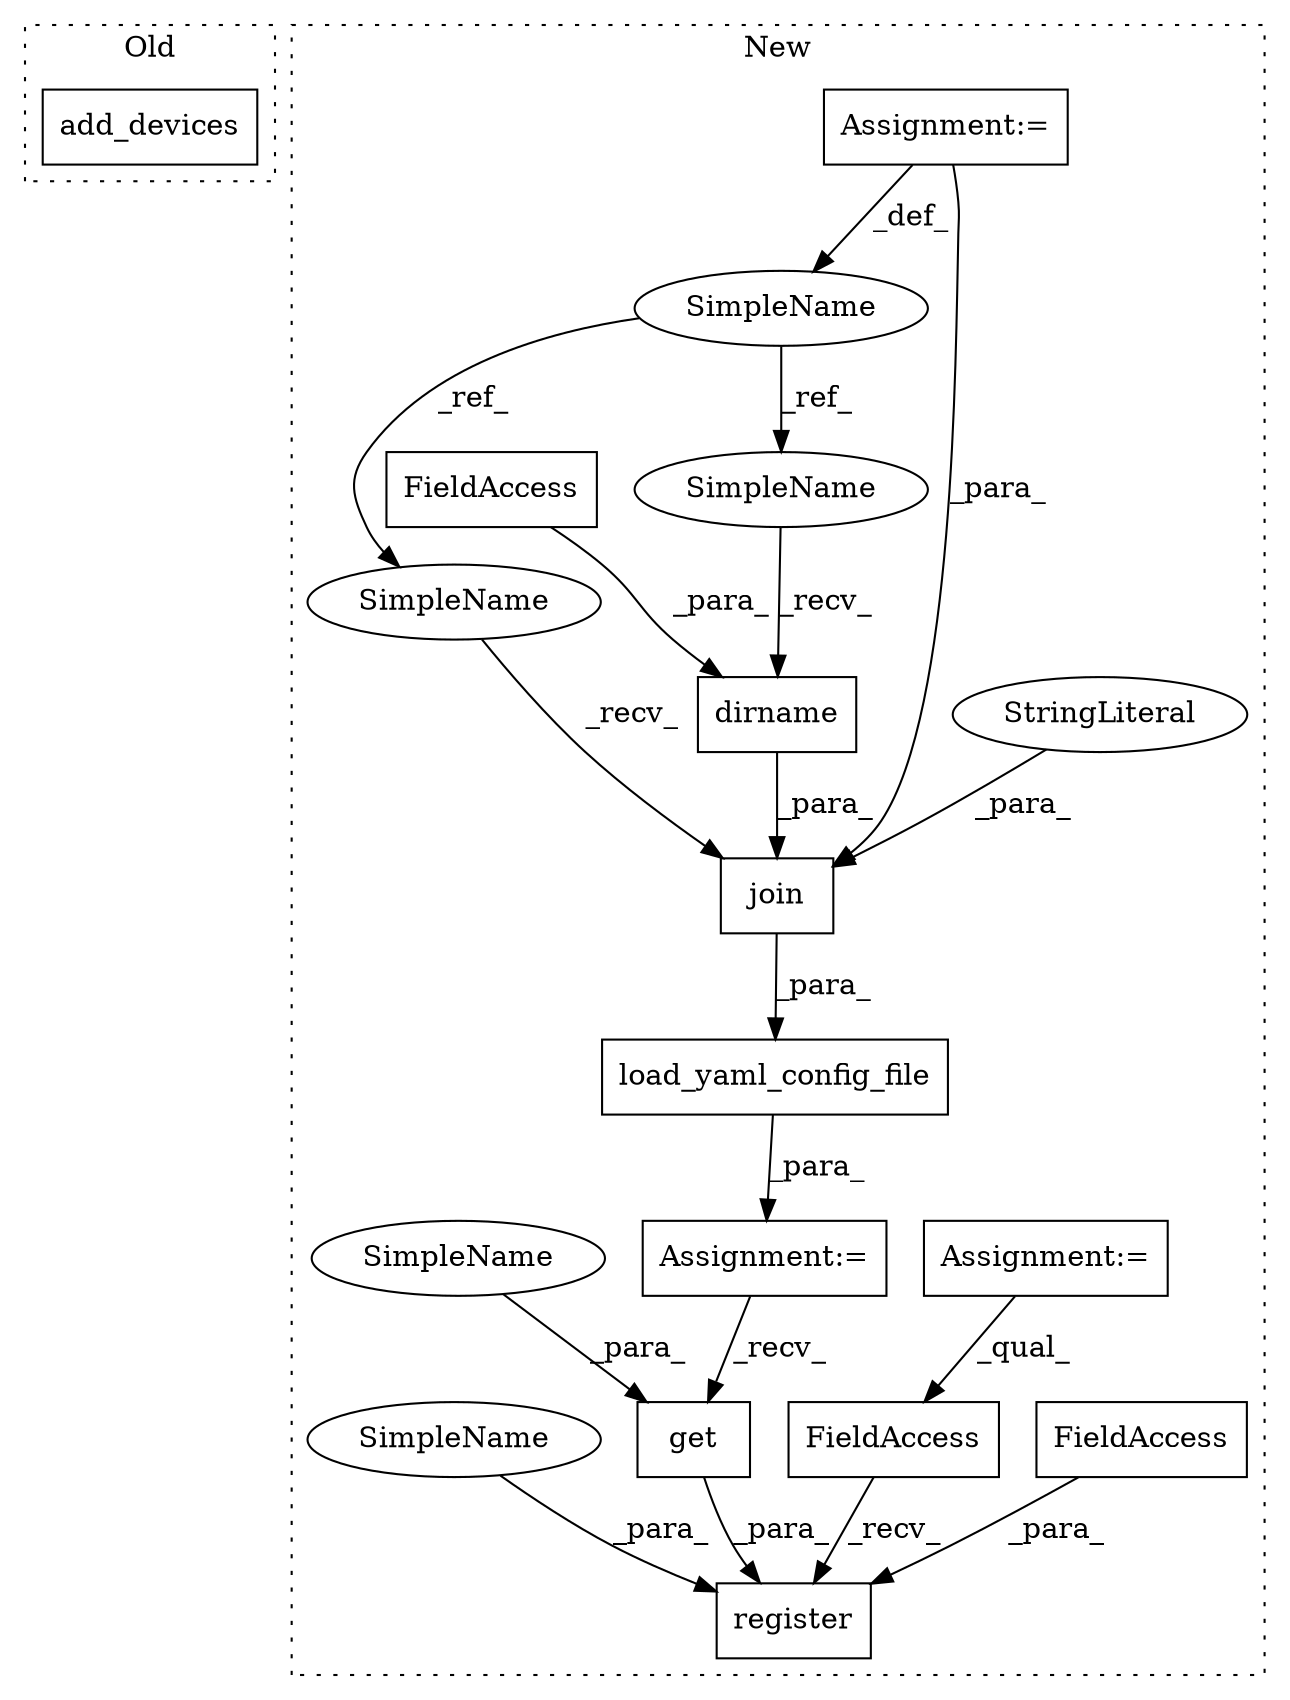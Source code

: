 digraph G {
subgraph cluster0 {
1 [label="add_devices" a="32" s="1728,1758" l="12,1" shape="box"];
label = "Old";
style="dotted";
}
subgraph cluster1 {
2 [label="register" a="32" s="3167,3336" l="9,1" shape="box"];
3 [label="FieldAccess" a="22" s="3251" l="22" shape="box"];
4 [label="FieldAccess" a="22" s="3153" l="13" shape="box"];
5 [label="dirname" a="32" s="3112,3128" l="8,1" shape="box"];
6 [label="FieldAccess" a="22" s="3120" l="8" shape="box"];
7 [label="get" a="32" s="3287,3313" l="4,1" shape="box"];
8 [label="SimpleName" a="42" s="2290" l="4" shape="ellipse"];
9 [label="join" a="32" s="3102,3145" l="5,1" shape="box"];
10 [label="StringLiteral" a="45" s="3130" l="15" shape="ellipse"];
11 [label="Assignment:=" a="7" s="3074" l="1" shape="box"];
12 [label="Assignment:=" a="7" s="2290" l="4" shape="box"];
13 [label="Assignment:=" a="7" s="2419" l="4" shape="box"];
14 [label="load_yaml_config_file" a="32" s="3075,3146" l="22,1" shape="box"];
15 [label="SimpleName" a="42" s="3291" l="22" shape="ellipse"];
16 [label="SimpleName" a="42" s="3228" l="22" shape="ellipse"];
17 [label="SimpleName" a="42" s="3107" l="4" shape="ellipse"];
18 [label="SimpleName" a="42" s="3097" l="4" shape="ellipse"];
label = "New";
style="dotted";
}
3 -> 2 [label="_para_"];
4 -> 2 [label="_recv_"];
5 -> 9 [label="_para_"];
6 -> 5 [label="_para_"];
7 -> 2 [label="_para_"];
8 -> 17 [label="_ref_"];
8 -> 18 [label="_ref_"];
9 -> 14 [label="_para_"];
10 -> 9 [label="_para_"];
11 -> 7 [label="_recv_"];
12 -> 8 [label="_def_"];
12 -> 9 [label="_para_"];
13 -> 4 [label="_qual_"];
14 -> 11 [label="_para_"];
15 -> 7 [label="_para_"];
16 -> 2 [label="_para_"];
17 -> 5 [label="_recv_"];
18 -> 9 [label="_recv_"];
}